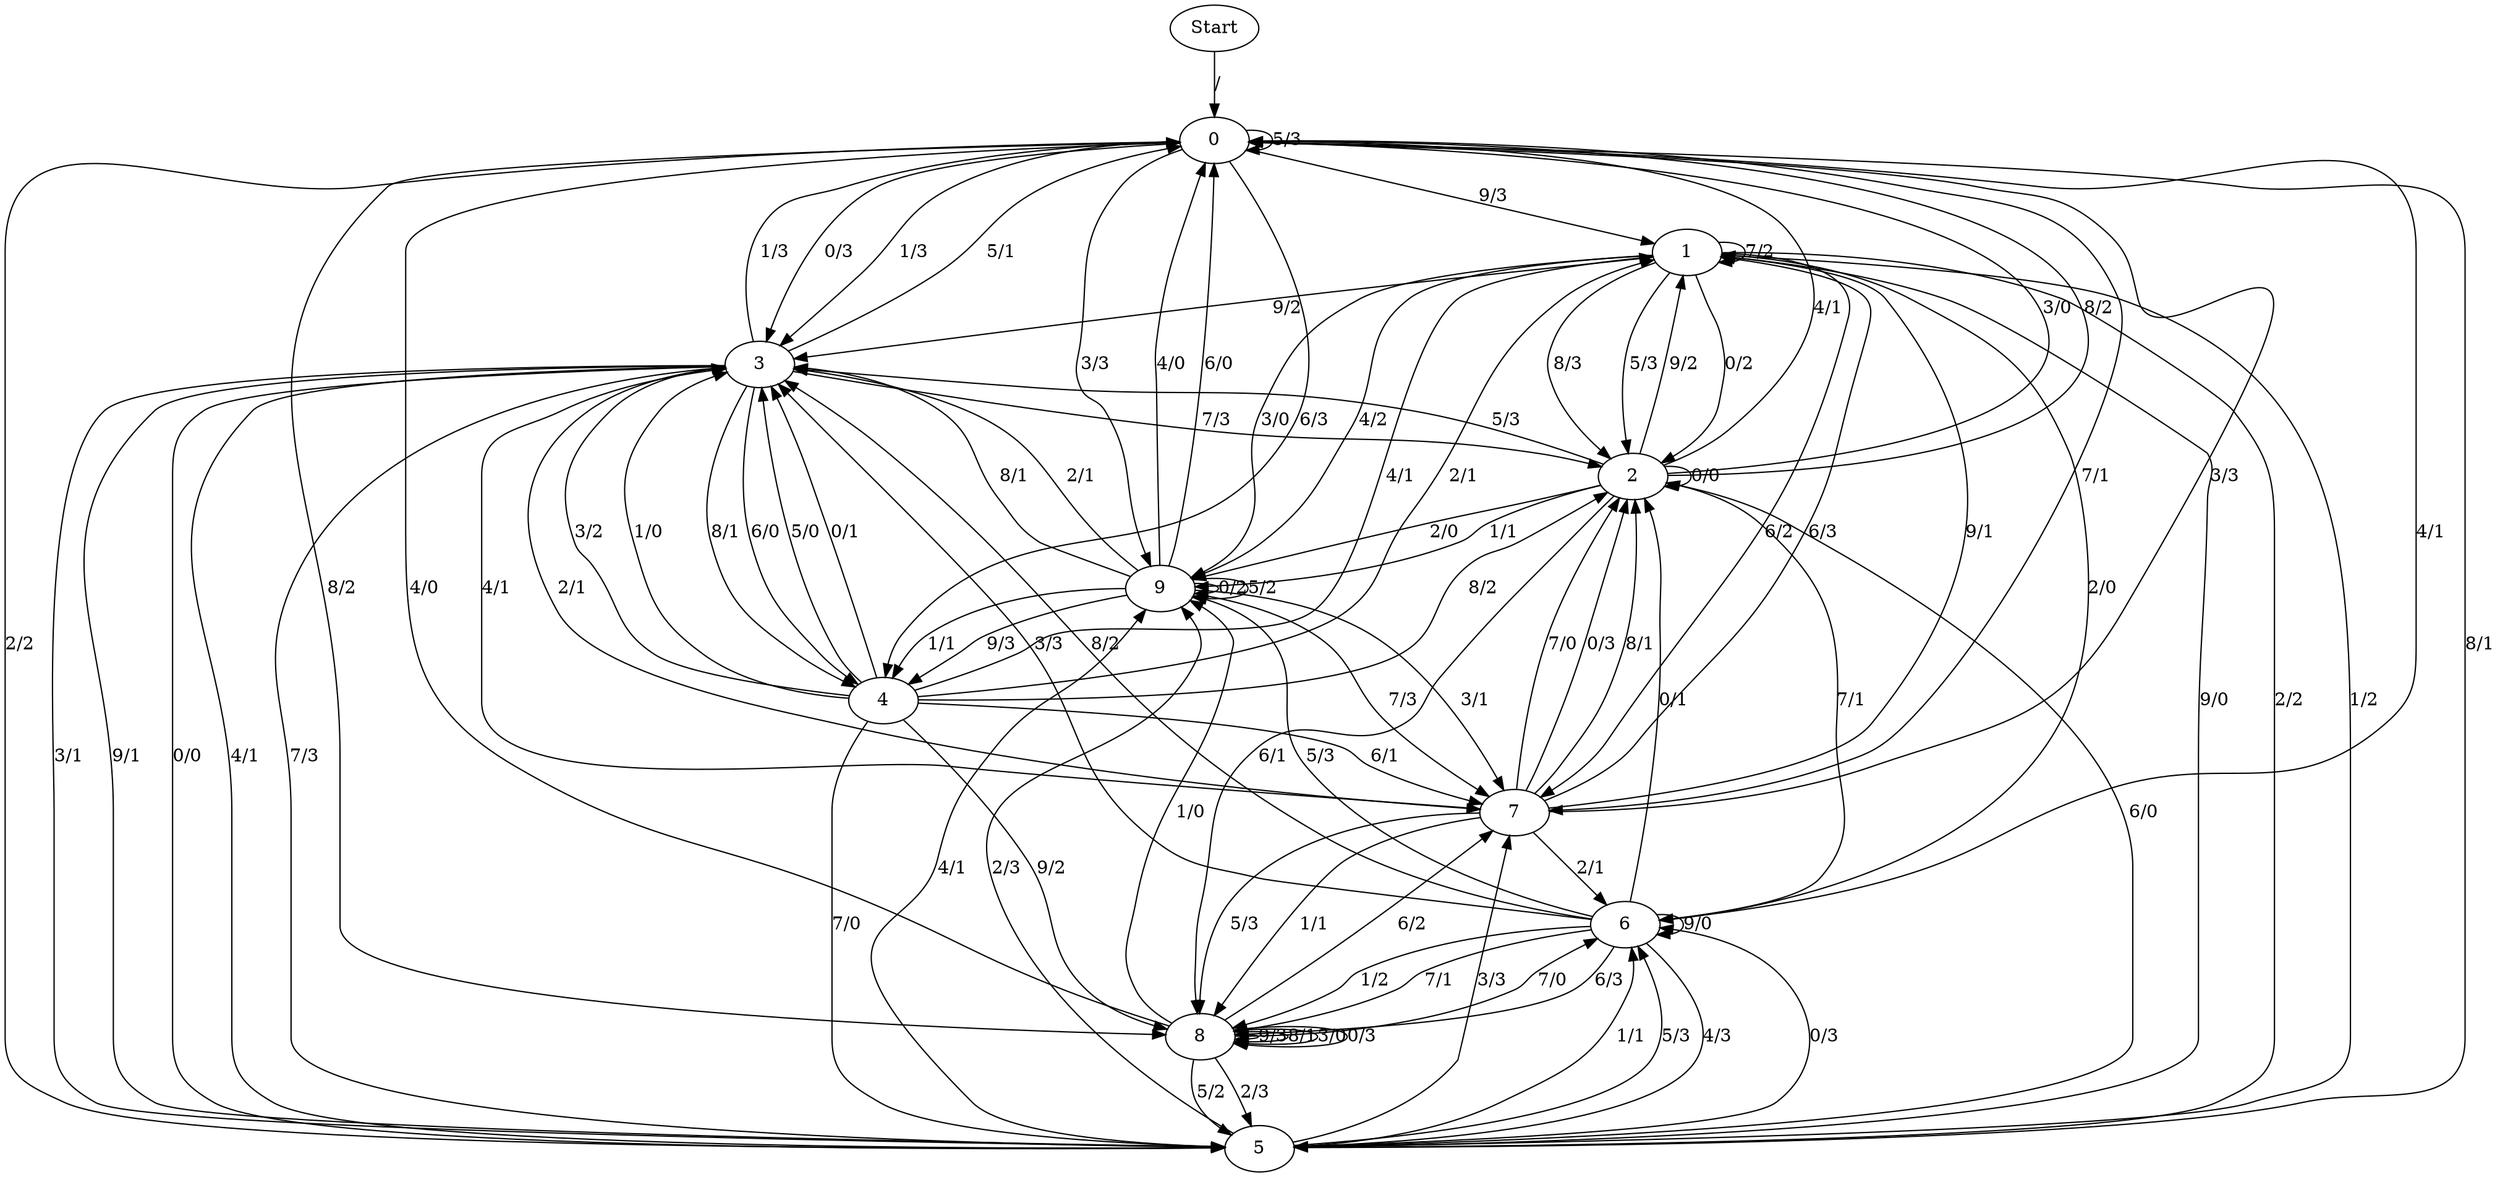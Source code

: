 digraph {
	Start -> 0 [label="/"]
	0 -> 1 [label="9/3"]
	0 -> 8 [label="8/2"]
	0 -> 3 [label="0/3"]
	0 -> 6 [label="4/1"]
	0 -> 0 [label="5/3"]
	0 -> 9 [label="3/3"]
	0 -> 5 [label="2/2"]
	0 -> 3 [label="1/3"]
	0 -> 7 [label="7/1"]
	0 -> 4 [label="6/3"]
	4 -> 7 [label="6/1"]
	4 -> 1 [label="4/1"]
	4 -> 3 [label="5/0"]
	4 -> 3 [label="0/1"]
	4 -> 3 [label="3/2"]
	4 -> 3 [label="1/0"]
	4 -> 8 [label="9/2"]
	4 -> 5 [label="7/0"]
	4 -> 2 [label="8/2"]
	4 -> 1 [label="2/1"]
	1 -> 9 [label="3/0"]
	1 -> 7 [label="6/2"]
	1 -> 2 [label="8/3"]
	1 -> 3 [label="9/2"]
	1 -> 2 [label="5/3"]
	1 -> 1 [label="7/2"]
	1 -> 5 [label="2/2"]
	1 -> 2 [label="0/2"]
	1 -> 5 [label="1/2"]
	1 -> 9 [label="4/2"]
	2 -> 8 [label="6/1"]
	2 -> 6 [label="7/1"]
	2 -> 9 [label="2/0"]
	2 -> 0 [label="4/1"]
	2 -> 1 [label="9/2"]
	2 -> 0 [label="3/0"]
	2 -> 2 [label="0/0"]
	2 -> 9 [label="1/1"]
	2 -> 0 [label="8/2"]
	2 -> 3 [label="5/3"]
	3 -> 7 [label="2/1"]
	3 -> 5 [label="3/1"]
	3 -> 0 [label="5/1"]
	3 -> 4 [label="6/0"]
	3 -> 2 [label="7/3"]
	3 -> 0 [label="1/3"]
	3 -> 4 [label="8/1"]
	3 -> 5 [label="9/1"]
	3 -> 5 [label="0/0"]
	3 -> 5 [label="4/1"]
	5 -> 6 [label="0/3"]
	5 -> 6 [label="1/1"]
	5 -> 2 [label="6/0"]
	5 -> 0 [label="8/1"]
	5 -> 6 [label="5/3"]
	5 -> 3 [label="7/3"]
	5 -> 7 [label="3/3"]
	5 -> 9 [label="4/1"]
	5 -> 9 [label="2/3"]
	5 -> 1 [label="9/0"]
	6 -> 3 [label="3/3"]
	6 -> 5 [label="4/3"]
	6 -> 3 [label="8/2"]
	6 -> 9 [label="5/3"]
	6 -> 8 [label="7/1"]
	6 -> 2 [label="0/1"]
	6 -> 8 [label="6/3"]
	6 -> 6 [label="9/0"]
	6 -> 8 [label="1/2"]
	6 -> 1 [label="2/0"]
	9 -> 3 [label="8/1"]
	9 -> 7 [label="3/1"]
	9 -> 4 [label="1/1"]
	9 -> 4 [label="9/3"]
	9 -> 7 [label="7/3"]
	9 -> 9 [label="0/2"]
	9 -> 3 [label="2/1"]
	9 -> 9 [label="5/2"]
	9 -> 0 [label="4/0"]
	9 -> 0 [label="6/0"]
	7 -> 3 [label="4/1"]
	7 -> 1 [label="6/3"]
	7 -> 2 [label="7/0"]
	7 -> 1 [label="9/1"]
	7 -> 0 [label="3/3"]
	7 -> 8 [label="1/1"]
	7 -> 2 [label="0/3"]
	7 -> 8 [label="5/3"]
	7 -> 2 [label="8/1"]
	7 -> 6 [label="2/1"]
	8 -> 8 [label="9/3"]
	8 -> 5 [label="2/3"]
	8 -> 0 [label="4/0"]
	8 -> 5 [label="5/2"]
	8 -> 8 [label="8/1"]
	8 -> 8 [label="3/0"]
	8 -> 7 [label="6/2"]
	8 -> 9 [label="1/0"]
	8 -> 8 [label="0/3"]
	8 -> 6 [label="7/0"]
}